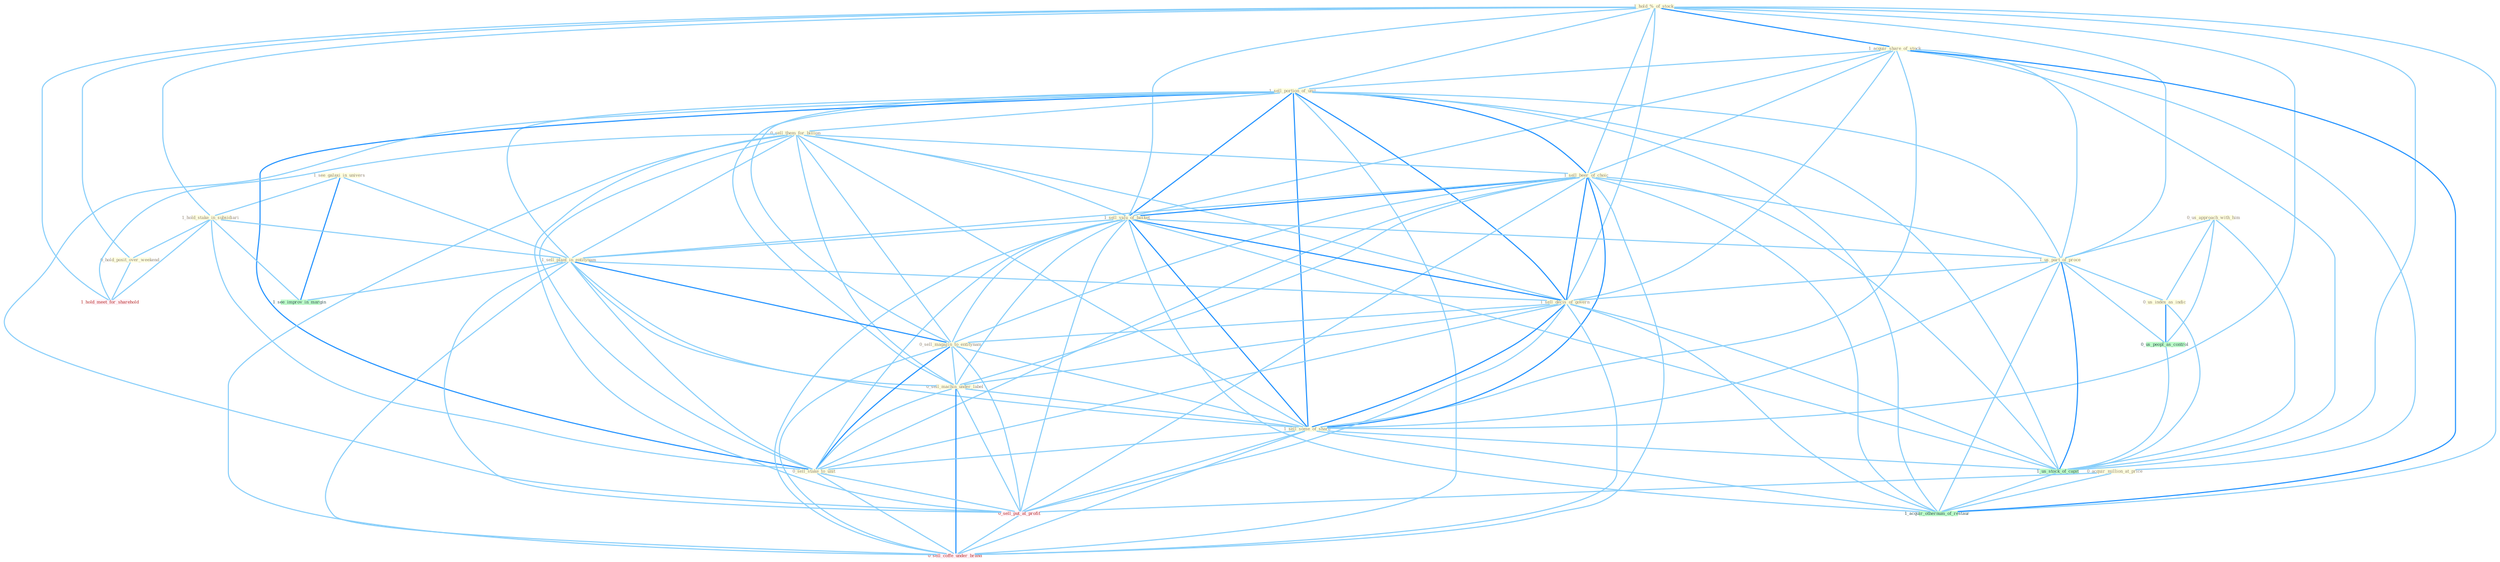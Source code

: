 Graph G{ 
    node
    [shape=polygon,style=filled,width=.5,height=.06,color="#BDFCC9",fixedsize=true,fontsize=4,
    fontcolor="#2f4f4f"];
    {node
    [color="#ffffe0", fontcolor="#8b7d6b"] "1_hold_%_of_stock " "1_acquir_share_of_stock " "1_see_galaxi_in_univers " "1_sell_portion_of_unit " "0_sell_them_for_billion " "1_hold_stake_in_subsidiari " "1_sell_beer_of_choic " "0_us_approach_with_him " "1_sell_valu_of_basket " "1_sell_plant_in_entitynam " "1_us_part_of_proce " "1_sell_decis_of_govern " "0_acquir_million_at_price " "0_sell_magazin_to_entitynam " "0_hold_posit_over_weekend " "0_sell_machin_under_label " "1_sell_some_of_share " "0_sell_stake_to_unit " "0_us_index_as_indic "}
{node [color="#fff0f5", fontcolor="#b22222"] "0_sell_put_at_profit " "0_sell_coffe_under_brand " "1_hold_meet_for_sharehold "}
edge [color="#B0E2FF"];

	"1_hold_%_of_stock " -- "1_acquir_share_of_stock " [w="2", color="#1e90ff" , len=0.8];
	"1_hold_%_of_stock " -- "1_sell_portion_of_unit " [w="1", color="#87cefa" ];
	"1_hold_%_of_stock " -- "1_hold_stake_in_subsidiari " [w="1", color="#87cefa" ];
	"1_hold_%_of_stock " -- "1_sell_beer_of_choic " [w="1", color="#87cefa" ];
	"1_hold_%_of_stock " -- "1_sell_valu_of_basket " [w="1", color="#87cefa" ];
	"1_hold_%_of_stock " -- "1_us_part_of_proce " [w="1", color="#87cefa" ];
	"1_hold_%_of_stock " -- "1_sell_decis_of_govern " [w="1", color="#87cefa" ];
	"1_hold_%_of_stock " -- "0_hold_posit_over_weekend " [w="1", color="#87cefa" ];
	"1_hold_%_of_stock " -- "1_sell_some_of_share " [w="1", color="#87cefa" ];
	"1_hold_%_of_stock " -- "1_us_stock_of_capit " [w="1", color="#87cefa" ];
	"1_hold_%_of_stock " -- "1_hold_meet_for_sharehold " [w="1", color="#87cefa" ];
	"1_hold_%_of_stock " -- "1_acquir_othernum_of_restaur " [w="1", color="#87cefa" ];
	"1_acquir_share_of_stock " -- "1_sell_portion_of_unit " [w="1", color="#87cefa" ];
	"1_acquir_share_of_stock " -- "1_sell_beer_of_choic " [w="1", color="#87cefa" ];
	"1_acquir_share_of_stock " -- "1_sell_valu_of_basket " [w="1", color="#87cefa" ];
	"1_acquir_share_of_stock " -- "1_us_part_of_proce " [w="1", color="#87cefa" ];
	"1_acquir_share_of_stock " -- "1_sell_decis_of_govern " [w="1", color="#87cefa" ];
	"1_acquir_share_of_stock " -- "0_acquir_million_at_price " [w="1", color="#87cefa" ];
	"1_acquir_share_of_stock " -- "1_sell_some_of_share " [w="1", color="#87cefa" ];
	"1_acquir_share_of_stock " -- "1_us_stock_of_capit " [w="1", color="#87cefa" ];
	"1_acquir_share_of_stock " -- "1_acquir_othernum_of_restaur " [w="2", color="#1e90ff" , len=0.8];
	"1_see_galaxi_in_univers " -- "1_hold_stake_in_subsidiari " [w="1", color="#87cefa" ];
	"1_see_galaxi_in_univers " -- "1_sell_plant_in_entitynam " [w="1", color="#87cefa" ];
	"1_see_galaxi_in_univers " -- "1_see_improv_in_margin " [w="2", color="#1e90ff" , len=0.8];
	"1_sell_portion_of_unit " -- "0_sell_them_for_billion " [w="1", color="#87cefa" ];
	"1_sell_portion_of_unit " -- "1_sell_beer_of_choic " [w="2", color="#1e90ff" , len=0.8];
	"1_sell_portion_of_unit " -- "1_sell_valu_of_basket " [w="2", color="#1e90ff" , len=0.8];
	"1_sell_portion_of_unit " -- "1_sell_plant_in_entitynam " [w="1", color="#87cefa" ];
	"1_sell_portion_of_unit " -- "1_us_part_of_proce " [w="1", color="#87cefa" ];
	"1_sell_portion_of_unit " -- "1_sell_decis_of_govern " [w="2", color="#1e90ff" , len=0.8];
	"1_sell_portion_of_unit " -- "0_sell_magazin_to_entitynam " [w="1", color="#87cefa" ];
	"1_sell_portion_of_unit " -- "0_sell_machin_under_label " [w="1", color="#87cefa" ];
	"1_sell_portion_of_unit " -- "1_sell_some_of_share " [w="2", color="#1e90ff" , len=0.8];
	"1_sell_portion_of_unit " -- "0_sell_stake_to_unit " [w="2", color="#1e90ff" , len=0.8];
	"1_sell_portion_of_unit " -- "0_sell_put_at_profit " [w="1", color="#87cefa" ];
	"1_sell_portion_of_unit " -- "1_us_stock_of_capit " [w="1", color="#87cefa" ];
	"1_sell_portion_of_unit " -- "0_sell_coffe_under_brand " [w="1", color="#87cefa" ];
	"1_sell_portion_of_unit " -- "1_acquir_othernum_of_restaur " [w="1", color="#87cefa" ];
	"0_sell_them_for_billion " -- "1_sell_beer_of_choic " [w="1", color="#87cefa" ];
	"0_sell_them_for_billion " -- "1_sell_valu_of_basket " [w="1", color="#87cefa" ];
	"0_sell_them_for_billion " -- "1_sell_plant_in_entitynam " [w="1", color="#87cefa" ];
	"0_sell_them_for_billion " -- "1_sell_decis_of_govern " [w="1", color="#87cefa" ];
	"0_sell_them_for_billion " -- "0_sell_magazin_to_entitynam " [w="1", color="#87cefa" ];
	"0_sell_them_for_billion " -- "0_sell_machin_under_label " [w="1", color="#87cefa" ];
	"0_sell_them_for_billion " -- "1_sell_some_of_share " [w="1", color="#87cefa" ];
	"0_sell_them_for_billion " -- "0_sell_stake_to_unit " [w="1", color="#87cefa" ];
	"0_sell_them_for_billion " -- "0_sell_put_at_profit " [w="1", color="#87cefa" ];
	"0_sell_them_for_billion " -- "0_sell_coffe_under_brand " [w="1", color="#87cefa" ];
	"0_sell_them_for_billion " -- "1_hold_meet_for_sharehold " [w="1", color="#87cefa" ];
	"1_hold_stake_in_subsidiari " -- "1_sell_plant_in_entitynam " [w="1", color="#87cefa" ];
	"1_hold_stake_in_subsidiari " -- "0_hold_posit_over_weekend " [w="1", color="#87cefa" ];
	"1_hold_stake_in_subsidiari " -- "0_sell_stake_to_unit " [w="1", color="#87cefa" ];
	"1_hold_stake_in_subsidiari " -- "1_see_improv_in_margin " [w="1", color="#87cefa" ];
	"1_hold_stake_in_subsidiari " -- "1_hold_meet_for_sharehold " [w="1", color="#87cefa" ];
	"1_sell_beer_of_choic " -- "1_sell_valu_of_basket " [w="2", color="#1e90ff" , len=0.8];
	"1_sell_beer_of_choic " -- "1_sell_plant_in_entitynam " [w="1", color="#87cefa" ];
	"1_sell_beer_of_choic " -- "1_us_part_of_proce " [w="1", color="#87cefa" ];
	"1_sell_beer_of_choic " -- "1_sell_decis_of_govern " [w="2", color="#1e90ff" , len=0.8];
	"1_sell_beer_of_choic " -- "0_sell_magazin_to_entitynam " [w="1", color="#87cefa" ];
	"1_sell_beer_of_choic " -- "0_sell_machin_under_label " [w="1", color="#87cefa" ];
	"1_sell_beer_of_choic " -- "1_sell_some_of_share " [w="2", color="#1e90ff" , len=0.8];
	"1_sell_beer_of_choic " -- "0_sell_stake_to_unit " [w="1", color="#87cefa" ];
	"1_sell_beer_of_choic " -- "0_sell_put_at_profit " [w="1", color="#87cefa" ];
	"1_sell_beer_of_choic " -- "1_us_stock_of_capit " [w="1", color="#87cefa" ];
	"1_sell_beer_of_choic " -- "0_sell_coffe_under_brand " [w="1", color="#87cefa" ];
	"1_sell_beer_of_choic " -- "1_acquir_othernum_of_restaur " [w="1", color="#87cefa" ];
	"0_us_approach_with_him " -- "1_us_part_of_proce " [w="1", color="#87cefa" ];
	"0_us_approach_with_him " -- "0_us_index_as_indic " [w="1", color="#87cefa" ];
	"0_us_approach_with_him " -- "0_us_peopl_as_control " [w="1", color="#87cefa" ];
	"0_us_approach_with_him " -- "1_us_stock_of_capit " [w="1", color="#87cefa" ];
	"1_sell_valu_of_basket " -- "1_sell_plant_in_entitynam " [w="1", color="#87cefa" ];
	"1_sell_valu_of_basket " -- "1_us_part_of_proce " [w="1", color="#87cefa" ];
	"1_sell_valu_of_basket " -- "1_sell_decis_of_govern " [w="2", color="#1e90ff" , len=0.8];
	"1_sell_valu_of_basket " -- "0_sell_magazin_to_entitynam " [w="1", color="#87cefa" ];
	"1_sell_valu_of_basket " -- "0_sell_machin_under_label " [w="1", color="#87cefa" ];
	"1_sell_valu_of_basket " -- "1_sell_some_of_share " [w="2", color="#1e90ff" , len=0.8];
	"1_sell_valu_of_basket " -- "0_sell_stake_to_unit " [w="1", color="#87cefa" ];
	"1_sell_valu_of_basket " -- "0_sell_put_at_profit " [w="1", color="#87cefa" ];
	"1_sell_valu_of_basket " -- "1_us_stock_of_capit " [w="1", color="#87cefa" ];
	"1_sell_valu_of_basket " -- "0_sell_coffe_under_brand " [w="1", color="#87cefa" ];
	"1_sell_valu_of_basket " -- "1_acquir_othernum_of_restaur " [w="1", color="#87cefa" ];
	"1_sell_plant_in_entitynam " -- "1_sell_decis_of_govern " [w="1", color="#87cefa" ];
	"1_sell_plant_in_entitynam " -- "0_sell_magazin_to_entitynam " [w="2", color="#1e90ff" , len=0.8];
	"1_sell_plant_in_entitynam " -- "0_sell_machin_under_label " [w="1", color="#87cefa" ];
	"1_sell_plant_in_entitynam " -- "1_sell_some_of_share " [w="1", color="#87cefa" ];
	"1_sell_plant_in_entitynam " -- "0_sell_stake_to_unit " [w="1", color="#87cefa" ];
	"1_sell_plant_in_entitynam " -- "0_sell_put_at_profit " [w="1", color="#87cefa" ];
	"1_sell_plant_in_entitynam " -- "1_see_improv_in_margin " [w="1", color="#87cefa" ];
	"1_sell_plant_in_entitynam " -- "0_sell_coffe_under_brand " [w="1", color="#87cefa" ];
	"1_us_part_of_proce " -- "1_sell_decis_of_govern " [w="1", color="#87cefa" ];
	"1_us_part_of_proce " -- "1_sell_some_of_share " [w="1", color="#87cefa" ];
	"1_us_part_of_proce " -- "0_us_index_as_indic " [w="1", color="#87cefa" ];
	"1_us_part_of_proce " -- "0_us_peopl_as_control " [w="1", color="#87cefa" ];
	"1_us_part_of_proce " -- "1_us_stock_of_capit " [w="2", color="#1e90ff" , len=0.8];
	"1_us_part_of_proce " -- "1_acquir_othernum_of_restaur " [w="1", color="#87cefa" ];
	"1_sell_decis_of_govern " -- "0_sell_magazin_to_entitynam " [w="1", color="#87cefa" ];
	"1_sell_decis_of_govern " -- "0_sell_machin_under_label " [w="1", color="#87cefa" ];
	"1_sell_decis_of_govern " -- "1_sell_some_of_share " [w="2", color="#1e90ff" , len=0.8];
	"1_sell_decis_of_govern " -- "0_sell_stake_to_unit " [w="1", color="#87cefa" ];
	"1_sell_decis_of_govern " -- "0_sell_put_at_profit " [w="1", color="#87cefa" ];
	"1_sell_decis_of_govern " -- "1_us_stock_of_capit " [w="1", color="#87cefa" ];
	"1_sell_decis_of_govern " -- "0_sell_coffe_under_brand " [w="1", color="#87cefa" ];
	"1_sell_decis_of_govern " -- "1_acquir_othernum_of_restaur " [w="1", color="#87cefa" ];
	"0_acquir_million_at_price " -- "0_sell_put_at_profit " [w="1", color="#87cefa" ];
	"0_acquir_million_at_price " -- "1_acquir_othernum_of_restaur " [w="1", color="#87cefa" ];
	"0_sell_magazin_to_entitynam " -- "0_sell_machin_under_label " [w="1", color="#87cefa" ];
	"0_sell_magazin_to_entitynam " -- "1_sell_some_of_share " [w="1", color="#87cefa" ];
	"0_sell_magazin_to_entitynam " -- "0_sell_stake_to_unit " [w="2", color="#1e90ff" , len=0.8];
	"0_sell_magazin_to_entitynam " -- "0_sell_put_at_profit " [w="1", color="#87cefa" ];
	"0_sell_magazin_to_entitynam " -- "0_sell_coffe_under_brand " [w="1", color="#87cefa" ];
	"0_hold_posit_over_weekend " -- "1_hold_meet_for_sharehold " [w="1", color="#87cefa" ];
	"0_sell_machin_under_label " -- "1_sell_some_of_share " [w="1", color="#87cefa" ];
	"0_sell_machin_under_label " -- "0_sell_stake_to_unit " [w="1", color="#87cefa" ];
	"0_sell_machin_under_label " -- "0_sell_put_at_profit " [w="1", color="#87cefa" ];
	"0_sell_machin_under_label " -- "0_sell_coffe_under_brand " [w="2", color="#1e90ff" , len=0.8];
	"1_sell_some_of_share " -- "0_sell_stake_to_unit " [w="1", color="#87cefa" ];
	"1_sell_some_of_share " -- "0_sell_put_at_profit " [w="1", color="#87cefa" ];
	"1_sell_some_of_share " -- "1_us_stock_of_capit " [w="1", color="#87cefa" ];
	"1_sell_some_of_share " -- "0_sell_coffe_under_brand " [w="1", color="#87cefa" ];
	"1_sell_some_of_share " -- "1_acquir_othernum_of_restaur " [w="1", color="#87cefa" ];
	"0_sell_stake_to_unit " -- "0_sell_put_at_profit " [w="1", color="#87cefa" ];
	"0_sell_stake_to_unit " -- "0_sell_coffe_under_brand " [w="1", color="#87cefa" ];
	"0_us_index_as_indic " -- "0_us_peopl_as_control " [w="2", color="#1e90ff" , len=0.8];
	"0_us_index_as_indic " -- "1_us_stock_of_capit " [w="1", color="#87cefa" ];
	"0_us_peopl_as_control " -- "1_us_stock_of_capit " [w="1", color="#87cefa" ];
	"0_sell_put_at_profit " -- "0_sell_coffe_under_brand " [w="1", color="#87cefa" ];
	"1_us_stock_of_capit " -- "1_acquir_othernum_of_restaur " [w="1", color="#87cefa" ];
}